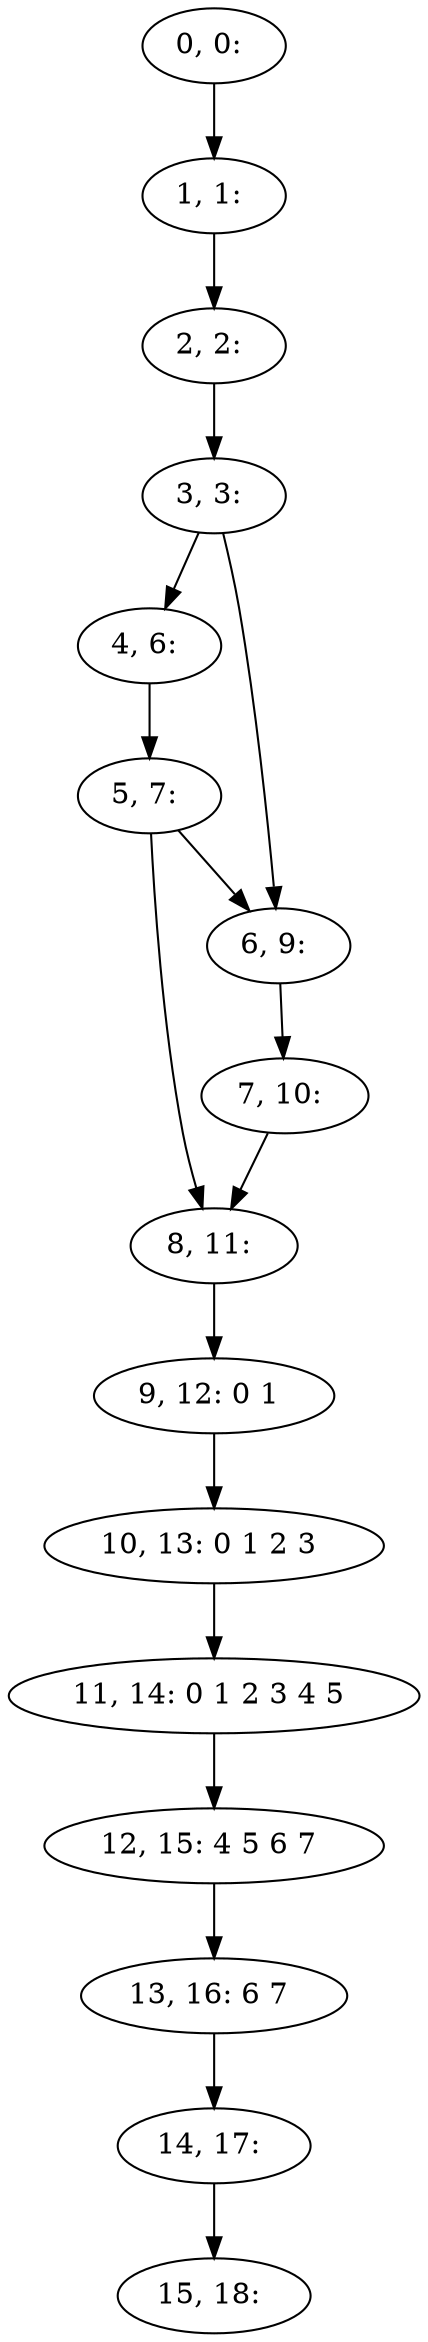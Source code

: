 digraph G {
0[label="0, 0: "];
1[label="1, 1: "];
2[label="2, 2: "];
3[label="3, 3: "];
4[label="4, 6: "];
5[label="5, 7: "];
6[label="6, 9: "];
7[label="7, 10: "];
8[label="8, 11: "];
9[label="9, 12: 0 1 "];
10[label="10, 13: 0 1 2 3 "];
11[label="11, 14: 0 1 2 3 4 5 "];
12[label="12, 15: 4 5 6 7 "];
13[label="13, 16: 6 7 "];
14[label="14, 17: "];
15[label="15, 18: "];
0->1 ;
1->2 ;
2->3 ;
3->4 ;
3->6 ;
4->5 ;
5->6 ;
5->8 ;
6->7 ;
7->8 ;
8->9 ;
9->10 ;
10->11 ;
11->12 ;
12->13 ;
13->14 ;
14->15 ;
}
